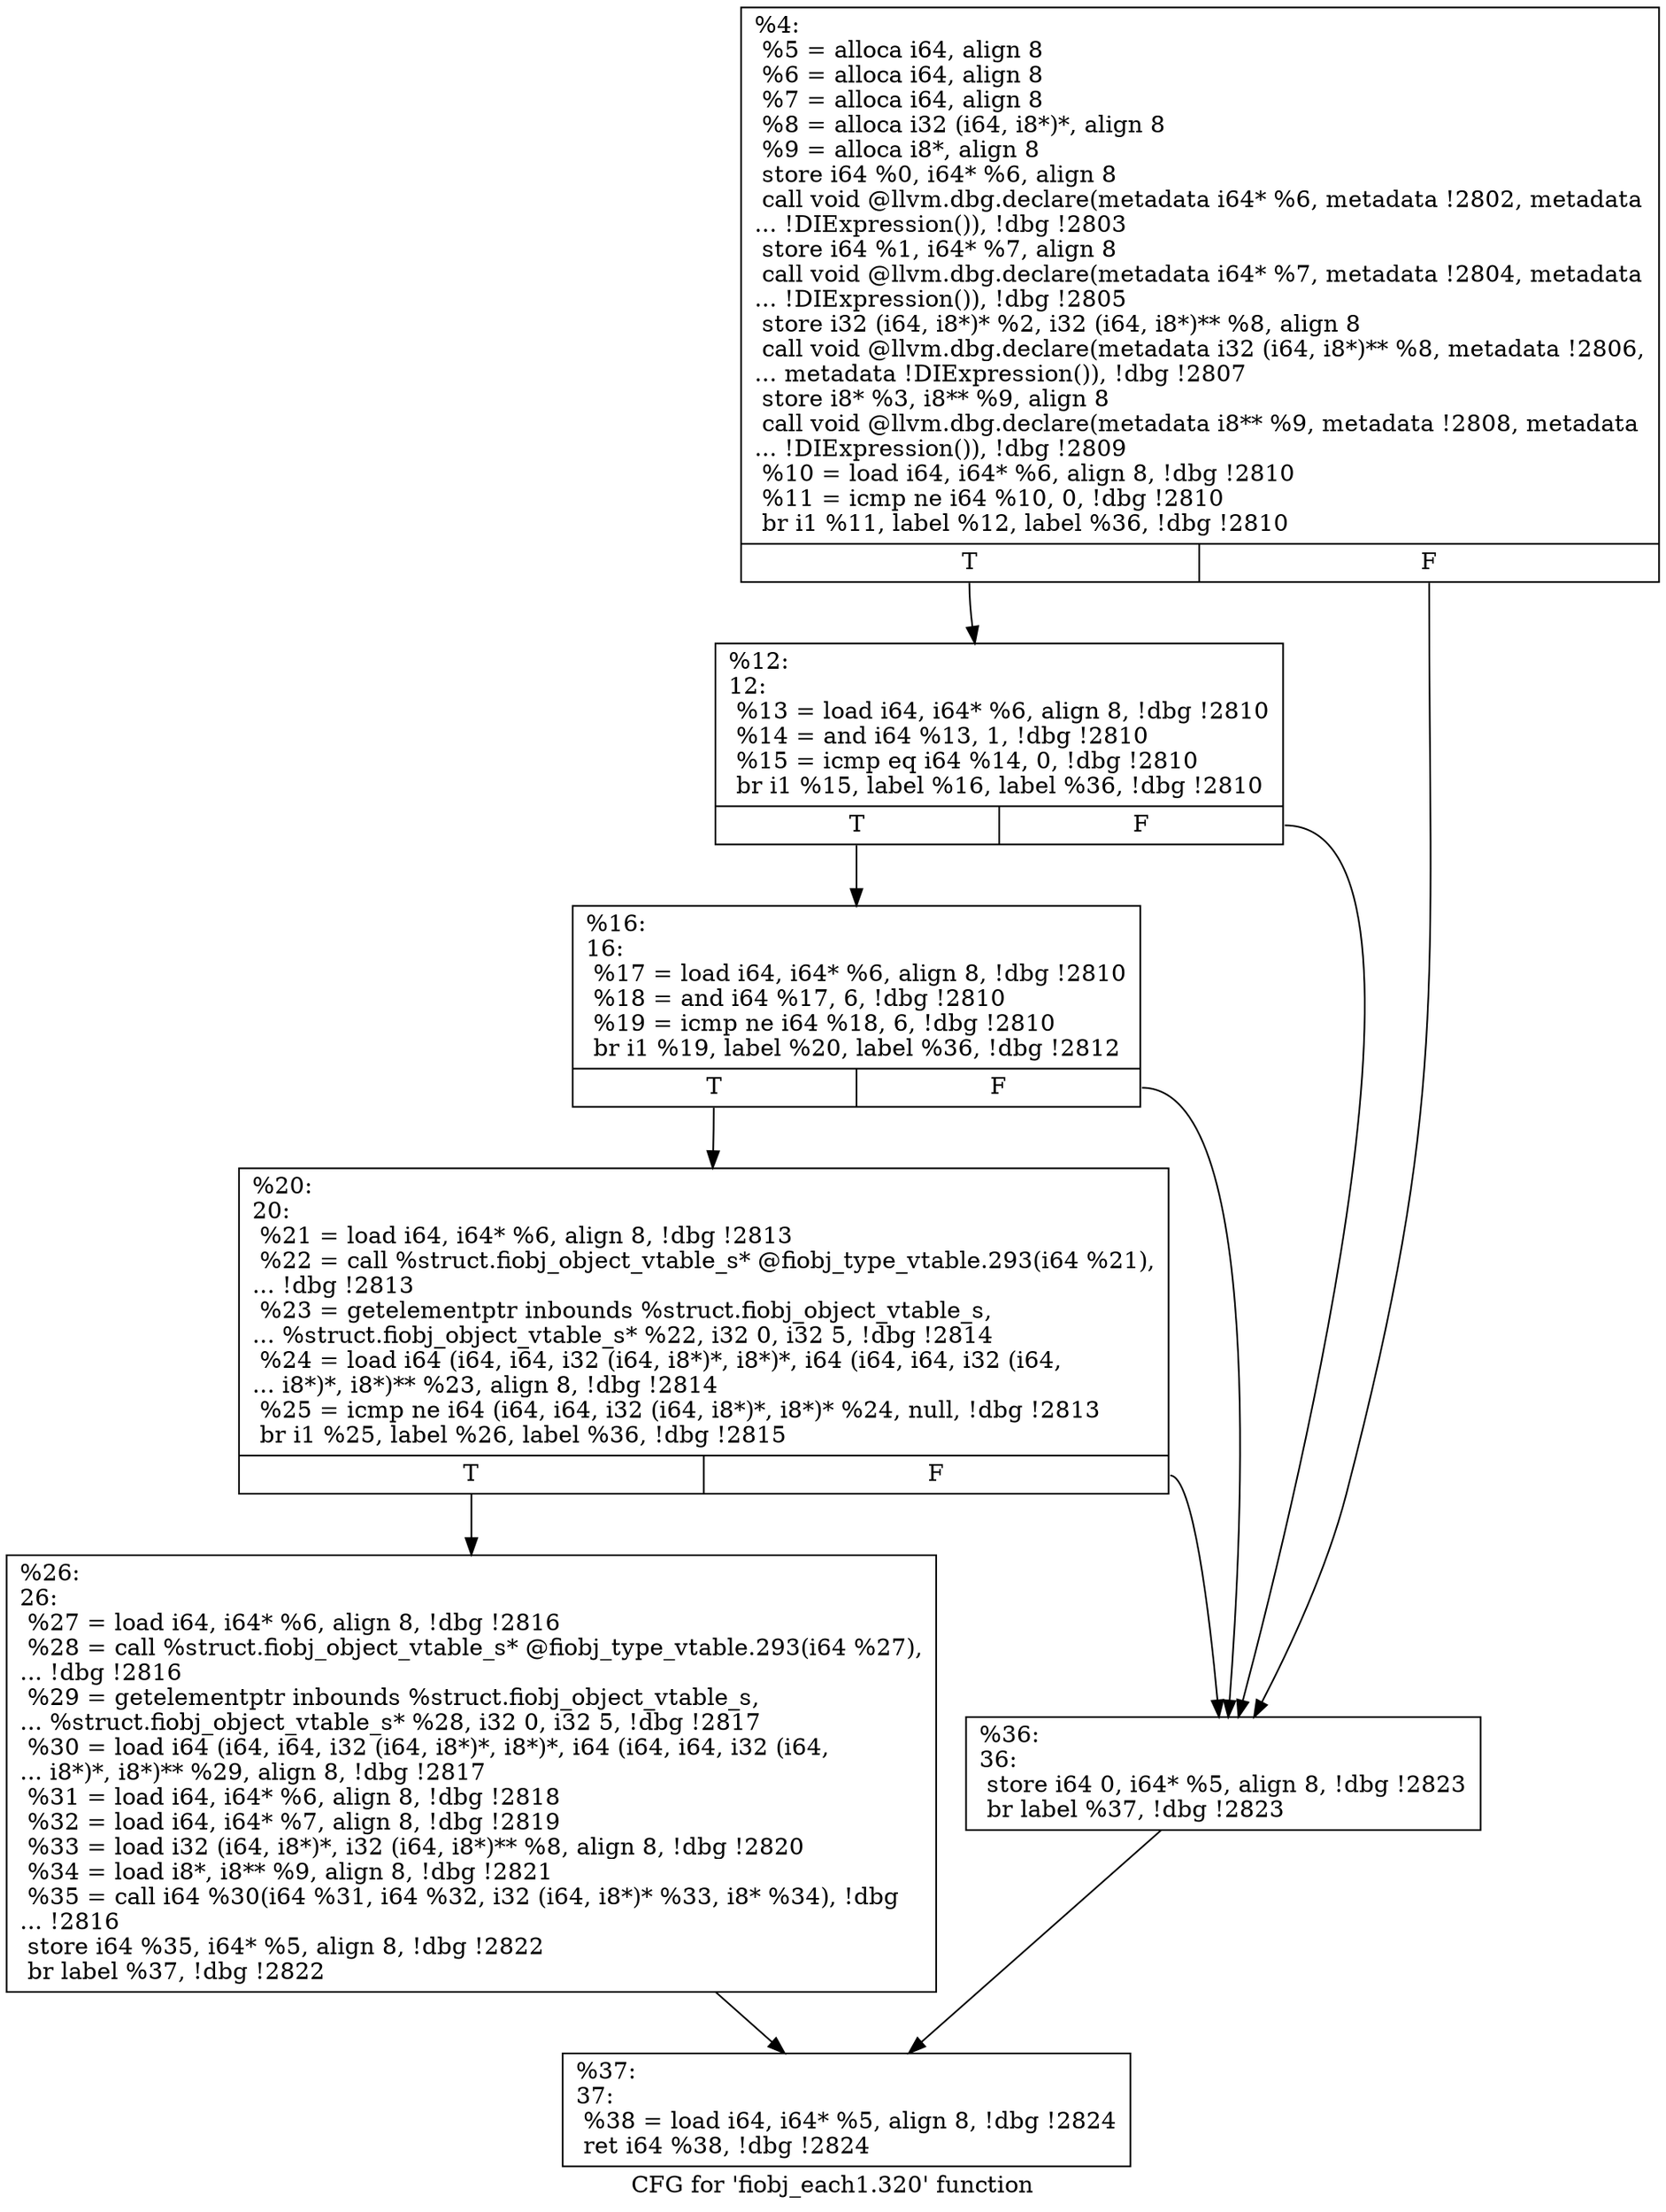 digraph "CFG for 'fiobj_each1.320' function" {
	label="CFG for 'fiobj_each1.320' function";

	Node0x5568521da1e0 [shape=record,label="{%4:\l  %5 = alloca i64, align 8\l  %6 = alloca i64, align 8\l  %7 = alloca i64, align 8\l  %8 = alloca i32 (i64, i8*)*, align 8\l  %9 = alloca i8*, align 8\l  store i64 %0, i64* %6, align 8\l  call void @llvm.dbg.declare(metadata i64* %6, metadata !2802, metadata\l... !DIExpression()), !dbg !2803\l  store i64 %1, i64* %7, align 8\l  call void @llvm.dbg.declare(metadata i64* %7, metadata !2804, metadata\l... !DIExpression()), !dbg !2805\l  store i32 (i64, i8*)* %2, i32 (i64, i8*)** %8, align 8\l  call void @llvm.dbg.declare(metadata i32 (i64, i8*)** %8, metadata !2806,\l... metadata !DIExpression()), !dbg !2807\l  store i8* %3, i8** %9, align 8\l  call void @llvm.dbg.declare(metadata i8** %9, metadata !2808, metadata\l... !DIExpression()), !dbg !2809\l  %10 = load i64, i64* %6, align 8, !dbg !2810\l  %11 = icmp ne i64 %10, 0, !dbg !2810\l  br i1 %11, label %12, label %36, !dbg !2810\l|{<s0>T|<s1>F}}"];
	Node0x5568521da1e0:s0 -> Node0x5568521ddbc0;
	Node0x5568521da1e0:s1 -> Node0x5568521ddd00;
	Node0x5568521ddbc0 [shape=record,label="{%12:\l12:                                               \l  %13 = load i64, i64* %6, align 8, !dbg !2810\l  %14 = and i64 %13, 1, !dbg !2810\l  %15 = icmp eq i64 %14, 0, !dbg !2810\l  br i1 %15, label %16, label %36, !dbg !2810\l|{<s0>T|<s1>F}}"];
	Node0x5568521ddbc0:s0 -> Node0x5568521ddc10;
	Node0x5568521ddbc0:s1 -> Node0x5568521ddd00;
	Node0x5568521ddc10 [shape=record,label="{%16:\l16:                                               \l  %17 = load i64, i64* %6, align 8, !dbg !2810\l  %18 = and i64 %17, 6, !dbg !2810\l  %19 = icmp ne i64 %18, 6, !dbg !2810\l  br i1 %19, label %20, label %36, !dbg !2812\l|{<s0>T|<s1>F}}"];
	Node0x5568521ddc10:s0 -> Node0x5568521ddc60;
	Node0x5568521ddc10:s1 -> Node0x5568521ddd00;
	Node0x5568521ddc60 [shape=record,label="{%20:\l20:                                               \l  %21 = load i64, i64* %6, align 8, !dbg !2813\l  %22 = call %struct.fiobj_object_vtable_s* @fiobj_type_vtable.293(i64 %21),\l... !dbg !2813\l  %23 = getelementptr inbounds %struct.fiobj_object_vtable_s,\l... %struct.fiobj_object_vtable_s* %22, i32 0, i32 5, !dbg !2814\l  %24 = load i64 (i64, i64, i32 (i64, i8*)*, i8*)*, i64 (i64, i64, i32 (i64,\l... i8*)*, i8*)** %23, align 8, !dbg !2814\l  %25 = icmp ne i64 (i64, i64, i32 (i64, i8*)*, i8*)* %24, null, !dbg !2813\l  br i1 %25, label %26, label %36, !dbg !2815\l|{<s0>T|<s1>F}}"];
	Node0x5568521ddc60:s0 -> Node0x5568521ddcb0;
	Node0x5568521ddc60:s1 -> Node0x5568521ddd00;
	Node0x5568521ddcb0 [shape=record,label="{%26:\l26:                                               \l  %27 = load i64, i64* %6, align 8, !dbg !2816\l  %28 = call %struct.fiobj_object_vtable_s* @fiobj_type_vtable.293(i64 %27),\l... !dbg !2816\l  %29 = getelementptr inbounds %struct.fiobj_object_vtable_s,\l... %struct.fiobj_object_vtable_s* %28, i32 0, i32 5, !dbg !2817\l  %30 = load i64 (i64, i64, i32 (i64, i8*)*, i8*)*, i64 (i64, i64, i32 (i64,\l... i8*)*, i8*)** %29, align 8, !dbg !2817\l  %31 = load i64, i64* %6, align 8, !dbg !2818\l  %32 = load i64, i64* %7, align 8, !dbg !2819\l  %33 = load i32 (i64, i8*)*, i32 (i64, i8*)** %8, align 8, !dbg !2820\l  %34 = load i8*, i8** %9, align 8, !dbg !2821\l  %35 = call i64 %30(i64 %31, i64 %32, i32 (i64, i8*)* %33, i8* %34), !dbg\l... !2816\l  store i64 %35, i64* %5, align 8, !dbg !2822\l  br label %37, !dbg !2822\l}"];
	Node0x5568521ddcb0 -> Node0x5568521ddd50;
	Node0x5568521ddd00 [shape=record,label="{%36:\l36:                                               \l  store i64 0, i64* %5, align 8, !dbg !2823\l  br label %37, !dbg !2823\l}"];
	Node0x5568521ddd00 -> Node0x5568521ddd50;
	Node0x5568521ddd50 [shape=record,label="{%37:\l37:                                               \l  %38 = load i64, i64* %5, align 8, !dbg !2824\l  ret i64 %38, !dbg !2824\l}"];
}
